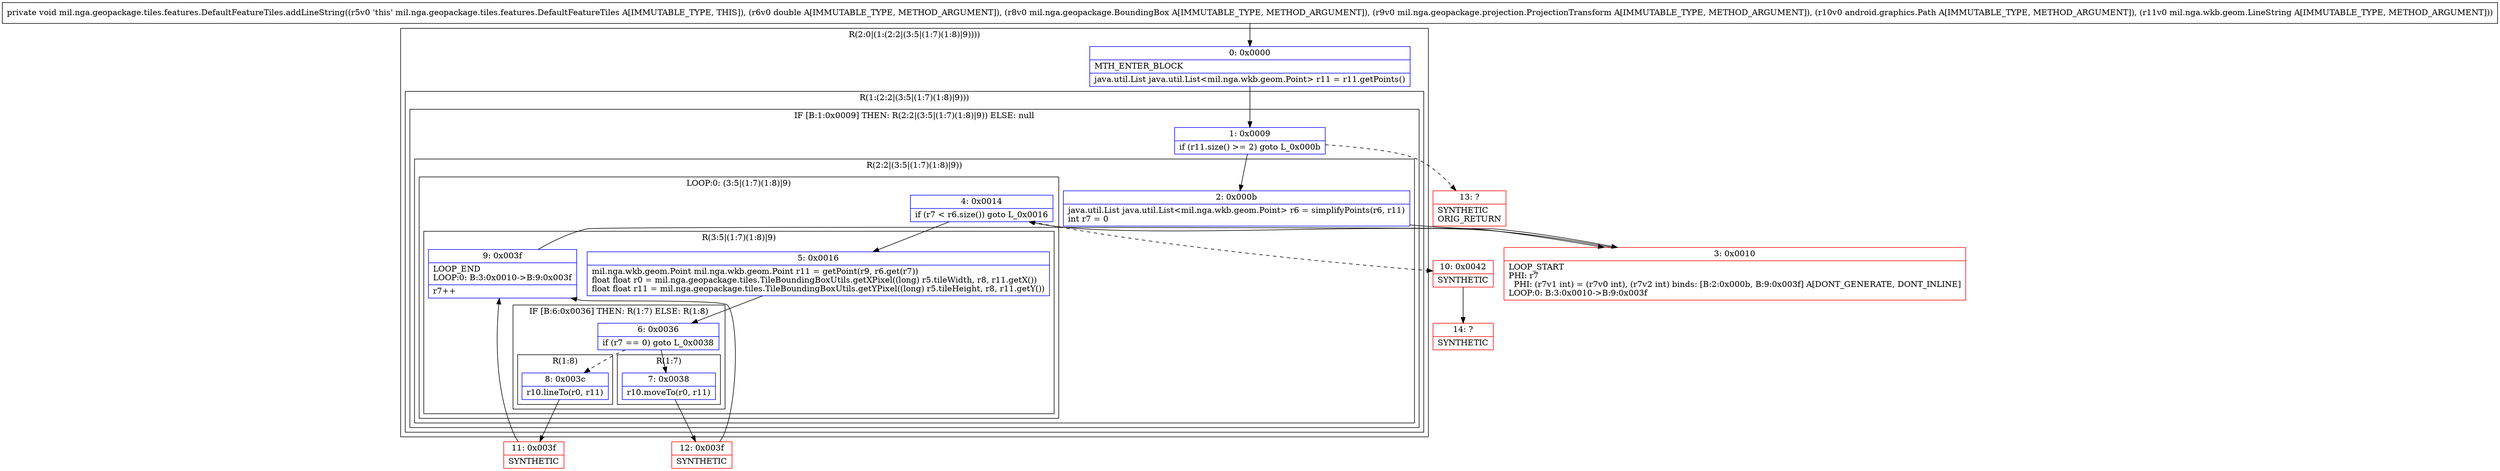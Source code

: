 digraph "CFG formil.nga.geopackage.tiles.features.DefaultFeatureTiles.addLineString(DLmil\/nga\/geopackage\/BoundingBox;Lmil\/nga\/geopackage\/projection\/ProjectionTransform;Landroid\/graphics\/Path;Lmil\/nga\/wkb\/geom\/LineString;)V" {
subgraph cluster_Region_655100582 {
label = "R(2:0|(1:(2:2|(3:5|(1:7)(1:8)|9))))";
node [shape=record,color=blue];
Node_0 [shape=record,label="{0\:\ 0x0000|MTH_ENTER_BLOCK\l|java.util.List java.util.List\<mil.nga.wkb.geom.Point\> r11 = r11.getPoints()\l}"];
subgraph cluster_Region_1922754799 {
label = "R(1:(2:2|(3:5|(1:7)(1:8)|9)))";
node [shape=record,color=blue];
subgraph cluster_IfRegion_495521135 {
label = "IF [B:1:0x0009] THEN: R(2:2|(3:5|(1:7)(1:8)|9)) ELSE: null";
node [shape=record,color=blue];
Node_1 [shape=record,label="{1\:\ 0x0009|if (r11.size() \>= 2) goto L_0x000b\l}"];
subgraph cluster_Region_1555947945 {
label = "R(2:2|(3:5|(1:7)(1:8)|9))";
node [shape=record,color=blue];
Node_2 [shape=record,label="{2\:\ 0x000b|java.util.List java.util.List\<mil.nga.wkb.geom.Point\> r6 = simplifyPoints(r6, r11)\lint r7 = 0\l}"];
subgraph cluster_LoopRegion_1859229306 {
label = "LOOP:0: (3:5|(1:7)(1:8)|9)";
node [shape=record,color=blue];
Node_4 [shape=record,label="{4\:\ 0x0014|if (r7 \< r6.size()) goto L_0x0016\l}"];
subgraph cluster_Region_701495356 {
label = "R(3:5|(1:7)(1:8)|9)";
node [shape=record,color=blue];
Node_5 [shape=record,label="{5\:\ 0x0016|mil.nga.wkb.geom.Point mil.nga.wkb.geom.Point r11 = getPoint(r9, r6.get(r7))\lfloat float r0 = mil.nga.geopackage.tiles.TileBoundingBoxUtils.getXPixel((long) r5.tileWidth, r8, r11.getX())\lfloat float r11 = mil.nga.geopackage.tiles.TileBoundingBoxUtils.getYPixel((long) r5.tileHeight, r8, r11.getY())\l}"];
subgraph cluster_IfRegion_2096654879 {
label = "IF [B:6:0x0036] THEN: R(1:7) ELSE: R(1:8)";
node [shape=record,color=blue];
Node_6 [shape=record,label="{6\:\ 0x0036|if (r7 == 0) goto L_0x0038\l}"];
subgraph cluster_Region_1341877376 {
label = "R(1:7)";
node [shape=record,color=blue];
Node_7 [shape=record,label="{7\:\ 0x0038|r10.moveTo(r0, r11)\l}"];
}
subgraph cluster_Region_763052355 {
label = "R(1:8)";
node [shape=record,color=blue];
Node_8 [shape=record,label="{8\:\ 0x003c|r10.lineTo(r0, r11)\l}"];
}
}
Node_9 [shape=record,label="{9\:\ 0x003f|LOOP_END\lLOOP:0: B:3:0x0010\-\>B:9:0x003f\l|r7++\l}"];
}
}
}
}
}
}
Node_3 [shape=record,color=red,label="{3\:\ 0x0010|LOOP_START\lPHI: r7 \l  PHI: (r7v1 int) = (r7v0 int), (r7v2 int) binds: [B:2:0x000b, B:9:0x003f] A[DONT_GENERATE, DONT_INLINE]\lLOOP:0: B:3:0x0010\-\>B:9:0x003f\l}"];
Node_10 [shape=record,color=red,label="{10\:\ 0x0042|SYNTHETIC\l}"];
Node_11 [shape=record,color=red,label="{11\:\ 0x003f|SYNTHETIC\l}"];
Node_12 [shape=record,color=red,label="{12\:\ 0x003f|SYNTHETIC\l}"];
Node_13 [shape=record,color=red,label="{13\:\ ?|SYNTHETIC\lORIG_RETURN\l}"];
Node_14 [shape=record,color=red,label="{14\:\ ?|SYNTHETIC\l}"];
MethodNode[shape=record,label="{private void mil.nga.geopackage.tiles.features.DefaultFeatureTiles.addLineString((r5v0 'this' mil.nga.geopackage.tiles.features.DefaultFeatureTiles A[IMMUTABLE_TYPE, THIS]), (r6v0 double A[IMMUTABLE_TYPE, METHOD_ARGUMENT]), (r8v0 mil.nga.geopackage.BoundingBox A[IMMUTABLE_TYPE, METHOD_ARGUMENT]), (r9v0 mil.nga.geopackage.projection.ProjectionTransform A[IMMUTABLE_TYPE, METHOD_ARGUMENT]), (r10v0 android.graphics.Path A[IMMUTABLE_TYPE, METHOD_ARGUMENT]), (r11v0 mil.nga.wkb.geom.LineString A[IMMUTABLE_TYPE, METHOD_ARGUMENT])) }"];
MethodNode -> Node_0;
Node_0 -> Node_1;
Node_1 -> Node_2;
Node_1 -> Node_13[style=dashed];
Node_2 -> Node_3;
Node_4 -> Node_5;
Node_4 -> Node_10[style=dashed];
Node_5 -> Node_6;
Node_6 -> Node_7;
Node_6 -> Node_8[style=dashed];
Node_7 -> Node_12;
Node_8 -> Node_11;
Node_9 -> Node_3;
Node_3 -> Node_4;
Node_10 -> Node_14;
Node_11 -> Node_9;
Node_12 -> Node_9;
}

